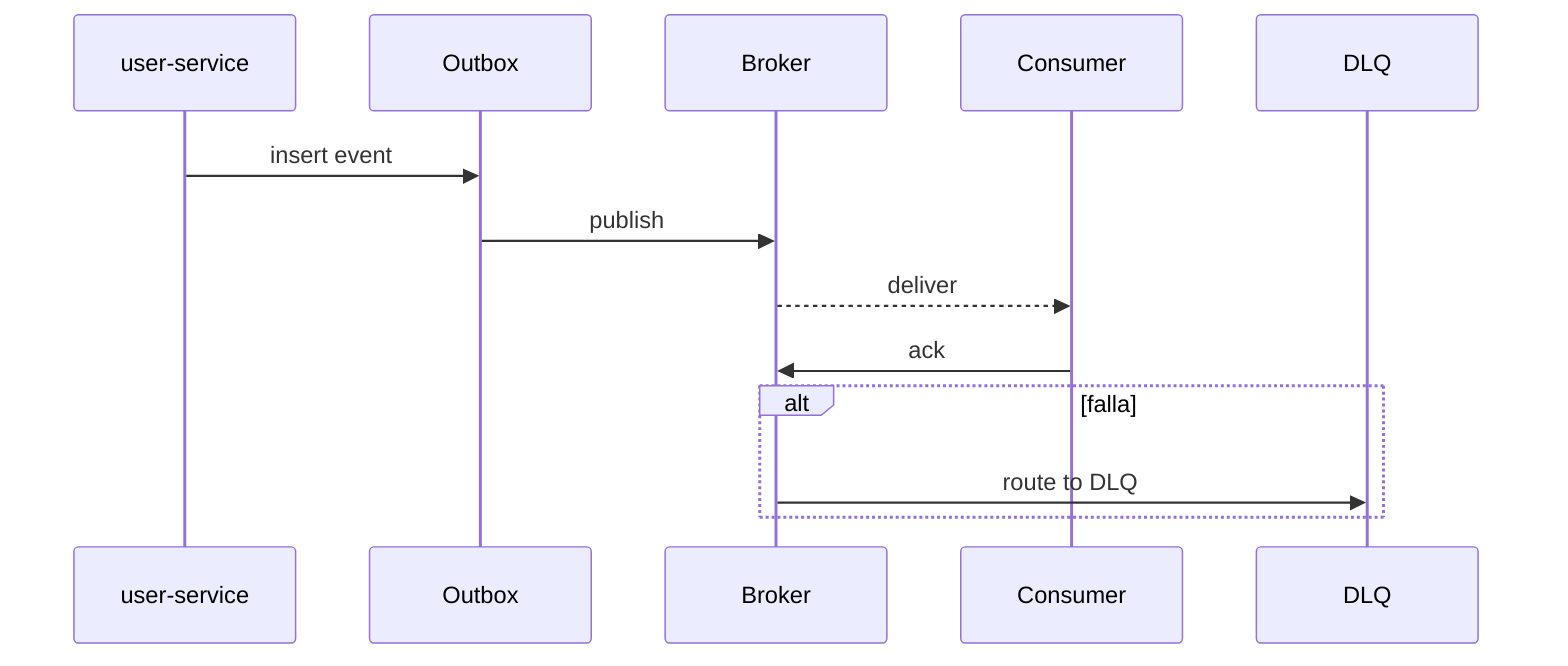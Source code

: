 sequenceDiagram
  participant S as user-service
  participant O as Outbox
  participant B as Broker
  participant C as Consumer
  S->>O: insert event
  O->>B: publish
  B-->>C: deliver
  C->>B: ack
  alt falla
    B->>DLQ: route to DLQ
  end